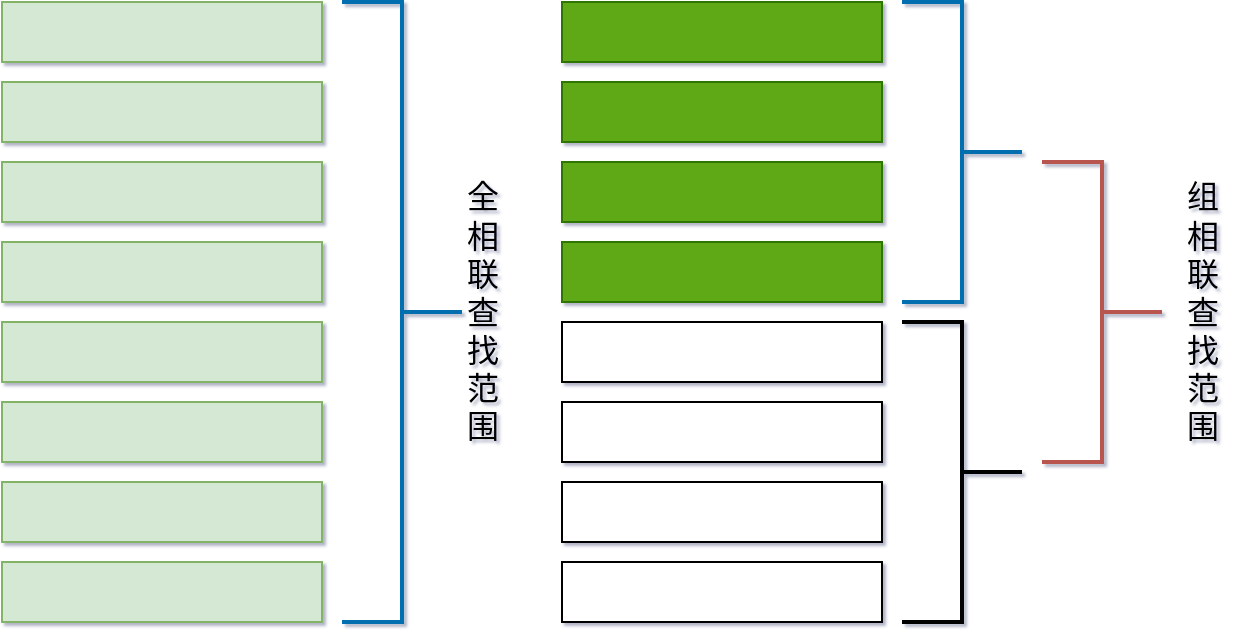 <mxfile version="27.0.5">
  <diagram name="第 1 页" id="yPVeDalwZRH3Ttw6xuL-">
    <mxGraphModel dx="1042" dy="626" grid="1" gridSize="10" guides="1" tooltips="1" connect="1" arrows="1" fold="1" page="1" pageScale="1" pageWidth="827" pageHeight="1169" math="0" shadow="1">
      <root>
        <mxCell id="0" />
        <mxCell id="1" parent="0" />
        <mxCell id="hCGsh3y34SQMAFstXHBm-17" value="" style="strokeWidth=2;html=1;shape=mxgraph.flowchart.annotation_2;align=left;labelPosition=right;pointerEvents=1;rotation=-180;fillColor=#1ba1e2;fontColor=#ffffff;strokeColor=#006EAF;" parent="1" vertex="1">
          <mxGeometry x="274" y="170" width="60" height="310" as="geometry" />
        </mxCell>
        <mxCell id="hCGsh3y34SQMAFstXHBm-18" value="" style="strokeWidth=2;html=1;shape=mxgraph.flowchart.annotation_2;align=left;labelPosition=right;pointerEvents=1;rotation=-180;fillColor=#1ba1e2;fontColor=#ffffff;strokeColor=#006EAF;" parent="1" vertex="1">
          <mxGeometry x="554" y="170" width="60" height="150" as="geometry" />
        </mxCell>
        <mxCell id="hCGsh3y34SQMAFstXHBm-19" value="" style="strokeWidth=2;html=1;shape=mxgraph.flowchart.annotation_2;align=left;labelPosition=right;pointerEvents=1;rotation=-180;" parent="1" vertex="1">
          <mxGeometry x="554" y="330" width="60" height="150" as="geometry" />
        </mxCell>
        <mxCell id="hCGsh3y34SQMAFstXHBm-20" value="&lt;font style=&quot;font-size: 16px;&quot;&gt;全&lt;/font&gt;&lt;div&gt;&lt;font style=&quot;font-size: 16px;&quot;&gt;相&lt;/font&gt;&lt;/div&gt;&lt;div&gt;&lt;font style=&quot;font-size: 16px;&quot;&gt;联&lt;/font&gt;&lt;div&gt;&lt;font style=&quot;font-size: 16px;&quot;&gt;查&lt;/font&gt;&lt;/div&gt;&lt;div&gt;&lt;font style=&quot;font-size: 16px;&quot;&gt;找&lt;/font&gt;&lt;/div&gt;&lt;div&gt;&lt;font style=&quot;font-size: 16px;&quot;&gt;范&lt;/font&gt;&lt;/div&gt;&lt;div&gt;&lt;font style=&quot;font-size: 16px;&quot;&gt;围&lt;/font&gt;&lt;/div&gt;&lt;/div&gt;" style="text;html=1;align=center;verticalAlign=middle;resizable=0;points=[];autosize=1;strokeColor=none;fillColor=none;" parent="1" vertex="1">
          <mxGeometry x="324" y="250" width="40" height="150" as="geometry" />
        </mxCell>
        <mxCell id="hCGsh3y34SQMAFstXHBm-21" value="&lt;span style=&quot;background-color: transparent; color: light-dark(rgb(0, 0, 0), rgb(255, 255, 255)); font-size: 16px;&quot;&gt;组&lt;/span&gt;&lt;div&gt;&lt;span style=&quot;background-color: transparent; color: light-dark(rgb(0, 0, 0), rgb(255, 255, 255)); font-size: 16px;&quot;&gt;相&lt;/span&gt;&lt;/div&gt;&lt;div&gt;&lt;span style=&quot;background-color: transparent; color: light-dark(rgb(0, 0, 0), rgb(255, 255, 255)); font-size: 16px;&quot;&gt;联&lt;/span&gt;&lt;/div&gt;&lt;div&gt;&lt;span style=&quot;background-color: transparent; color: light-dark(rgb(0, 0, 0), rgb(255, 255, 255)); font-size: 16px;&quot;&gt;查&lt;/span&gt;&lt;div&gt;&lt;div&gt;&lt;font style=&quot;font-size: 16px;&quot;&gt;找&lt;/font&gt;&lt;/div&gt;&lt;div&gt;&lt;font style=&quot;font-size: 16px;&quot;&gt;范&lt;/font&gt;&lt;/div&gt;&lt;div&gt;&lt;font style=&quot;font-size: 16px;&quot;&gt;围&lt;/font&gt;&lt;/div&gt;&lt;/div&gt;&lt;/div&gt;" style="text;html=1;align=center;verticalAlign=middle;resizable=0;points=[];autosize=1;strokeColor=none;fillColor=none;" parent="1" vertex="1">
          <mxGeometry x="684" y="250" width="40" height="150" as="geometry" />
        </mxCell>
        <mxCell id="hCGsh3y34SQMAFstXHBm-23" value="" style="group" parent="1" vertex="1" connectable="0">
          <mxGeometry x="104" y="170" width="160" height="310" as="geometry" />
        </mxCell>
        <mxCell id="hCGsh3y34SQMAFstXHBm-1" value="" style="rounded=0;whiteSpace=wrap;html=1;fillColor=#d5e8d4;strokeColor=#82b366;" parent="hCGsh3y34SQMAFstXHBm-23" vertex="1">
          <mxGeometry width="160" height="30" as="geometry" />
        </mxCell>
        <mxCell id="hCGsh3y34SQMAFstXHBm-2" value="" style="rounded=0;whiteSpace=wrap;html=1;fillColor=#d5e8d4;strokeColor=#82b366;" parent="hCGsh3y34SQMAFstXHBm-23" vertex="1">
          <mxGeometry y="40" width="160" height="30" as="geometry" />
        </mxCell>
        <mxCell id="hCGsh3y34SQMAFstXHBm-3" value="" style="rounded=0;whiteSpace=wrap;html=1;fillColor=#d5e8d4;strokeColor=#82b366;" parent="hCGsh3y34SQMAFstXHBm-23" vertex="1">
          <mxGeometry y="80" width="160" height="30" as="geometry" />
        </mxCell>
        <mxCell id="hCGsh3y34SQMAFstXHBm-4" value="" style="rounded=0;whiteSpace=wrap;html=1;fillColor=#d5e8d4;strokeColor=#82b366;" parent="hCGsh3y34SQMAFstXHBm-23" vertex="1">
          <mxGeometry y="120" width="160" height="30" as="geometry" />
        </mxCell>
        <mxCell id="hCGsh3y34SQMAFstXHBm-5" value="" style="rounded=0;whiteSpace=wrap;html=1;fillColor=#d5e8d4;strokeColor=#82b366;" parent="hCGsh3y34SQMAFstXHBm-23" vertex="1">
          <mxGeometry y="160" width="160" height="30" as="geometry" />
        </mxCell>
        <mxCell id="hCGsh3y34SQMAFstXHBm-6" value="" style="rounded=0;whiteSpace=wrap;html=1;fillColor=#d5e8d4;strokeColor=#82b366;" parent="hCGsh3y34SQMAFstXHBm-23" vertex="1">
          <mxGeometry y="200" width="160" height="30" as="geometry" />
        </mxCell>
        <mxCell id="hCGsh3y34SQMAFstXHBm-7" value="" style="rounded=0;whiteSpace=wrap;html=1;fillColor=#d5e8d4;strokeColor=#82b366;" parent="hCGsh3y34SQMAFstXHBm-23" vertex="1">
          <mxGeometry y="240" width="160" height="30" as="geometry" />
        </mxCell>
        <mxCell id="hCGsh3y34SQMAFstXHBm-8" value="" style="rounded=0;whiteSpace=wrap;html=1;fillColor=#d5e8d4;strokeColor=#82b366;" parent="hCGsh3y34SQMAFstXHBm-23" vertex="1">
          <mxGeometry y="280" width="160" height="30" as="geometry" />
        </mxCell>
        <mxCell id="hCGsh3y34SQMAFstXHBm-24" value="" style="group" parent="1" vertex="1" connectable="0">
          <mxGeometry x="384" y="170" width="160" height="150" as="geometry" />
        </mxCell>
        <mxCell id="hCGsh3y34SQMAFstXHBm-9" value="" style="rounded=0;whiteSpace=wrap;html=1;fillColor=#60a917;fontColor=#ffffff;strokeColor=#2D7600;" parent="hCGsh3y34SQMAFstXHBm-24" vertex="1">
          <mxGeometry width="160" height="30" as="geometry" />
        </mxCell>
        <mxCell id="hCGsh3y34SQMAFstXHBm-10" value="" style="rounded=0;whiteSpace=wrap;html=1;fillColor=#60a917;fontColor=#ffffff;strokeColor=#2D7600;" parent="hCGsh3y34SQMAFstXHBm-24" vertex="1">
          <mxGeometry y="40" width="160" height="30" as="geometry" />
        </mxCell>
        <mxCell id="hCGsh3y34SQMAFstXHBm-11" value="" style="rounded=0;whiteSpace=wrap;html=1;fillColor=#60a917;fontColor=#ffffff;strokeColor=#2D7600;" parent="hCGsh3y34SQMAFstXHBm-24" vertex="1">
          <mxGeometry y="80" width="160" height="30" as="geometry" />
        </mxCell>
        <mxCell id="hCGsh3y34SQMAFstXHBm-12" value="" style="rounded=0;whiteSpace=wrap;html=1;fillColor=#60a917;fontColor=#ffffff;strokeColor=#2D7600;" parent="hCGsh3y34SQMAFstXHBm-24" vertex="1">
          <mxGeometry y="120" width="160" height="30" as="geometry" />
        </mxCell>
        <mxCell id="hCGsh3y34SQMAFstXHBm-25" value="" style="group" parent="1" vertex="1" connectable="0">
          <mxGeometry x="384" y="330" width="160" height="150" as="geometry" />
        </mxCell>
        <mxCell id="hCGsh3y34SQMAFstXHBm-13" value="" style="rounded=0;whiteSpace=wrap;html=1;" parent="hCGsh3y34SQMAFstXHBm-25" vertex="1">
          <mxGeometry width="160" height="30" as="geometry" />
        </mxCell>
        <mxCell id="hCGsh3y34SQMAFstXHBm-14" value="" style="rounded=0;whiteSpace=wrap;html=1;" parent="hCGsh3y34SQMAFstXHBm-25" vertex="1">
          <mxGeometry y="40" width="160" height="30" as="geometry" />
        </mxCell>
        <mxCell id="hCGsh3y34SQMAFstXHBm-15" value="" style="rounded=0;whiteSpace=wrap;html=1;" parent="hCGsh3y34SQMAFstXHBm-25" vertex="1">
          <mxGeometry y="80" width="160" height="30" as="geometry" />
        </mxCell>
        <mxCell id="hCGsh3y34SQMAFstXHBm-16" value="" style="rounded=0;whiteSpace=wrap;html=1;" parent="hCGsh3y34SQMAFstXHBm-25" vertex="1">
          <mxGeometry y="120" width="160" height="30" as="geometry" />
        </mxCell>
        <mxCell id="1tilv_UZlxp6BUiLYEJV-1" value="" style="strokeWidth=2;html=1;shape=mxgraph.flowchart.annotation_2;align=left;labelPosition=right;pointerEvents=1;rotation=-180;fillColor=#f8cecc;strokeColor=#b85450;" vertex="1" parent="1">
          <mxGeometry x="624" y="250" width="60" height="150" as="geometry" />
        </mxCell>
      </root>
    </mxGraphModel>
  </diagram>
</mxfile>
